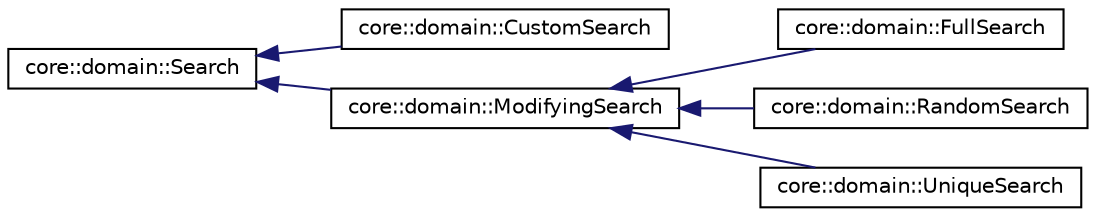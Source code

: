 digraph "Graphical Class Hierarchy"
{
 // LATEX_PDF_SIZE
  edge [fontname="Helvetica",fontsize="10",labelfontname="Helvetica",labelfontsize="10"];
  node [fontname="Helvetica",fontsize="10",shape=record];
  rankdir="LR";
  Node0 [label="core::domain::Search",height=0.2,width=0.4,color="black", fillcolor="white", style="filled",URL="$classcore_1_1domain_1_1Search.html",tooltip="The class representing the sequential search in assignments space."];
  Node0 -> Node1 [dir="back",color="midnightblue",fontsize="10",style="solid",fontname="Helvetica"];
  Node1 [label="core::domain::CustomSearch",height=0.2,width=0.4,color="black", fillcolor="white", style="filled",URL="$classcore_1_1domain_1_1CustomSearch.html",tooltip="The class used to search through the custom set of assignments."];
  Node0 -> Node2 [dir="back",color="midnightblue",fontsize="10",style="solid",fontname="Helvetica"];
  Node2 [label="core::domain::ModifyingSearch",height=0.2,width=0.4,color="black", fillcolor="white", style="filled",URL="$classcore_1_1domain_1_1ModifyingSearch.html",tooltip="The base class for searches that step by modifying assignment."];
  Node2 -> Node3 [dir="back",color="midnightblue",fontsize="10",style="solid",fontname="Helvetica"];
  Node3 [label="core::domain::FullSearch",height=0.2,width=0.4,color="black", fillcolor="white", style="filled",URL="$classcore_1_1domain_1_1FullSearch.html",tooltip="The class used to perform full search."];
  Node2 -> Node4 [dir="back",color="midnightblue",fontsize="10",style="solid",fontname="Helvetica"];
  Node4 [label="core::domain::RandomSearch",height=0.2,width=0.4,color="black", fillcolor="white", style="filled",URL="$classcore_1_1domain_1_1RandomSearch.html",tooltip="The class used to perform random search."];
  Node2 -> Node5 [dir="back",color="midnightblue",fontsize="10",style="solid",fontname="Helvetica"];
  Node5 [label="core::domain::UniqueSearch",height=0.2,width=0.4,color="black", fillcolor="white", style="filled",URL="$classcore_1_1domain_1_1UniqueSearch.html",tooltip="The class used to perform unique random search. Used for small sets of variables."];
}
